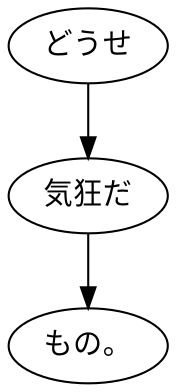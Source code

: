 digraph graph6191 {
	node0 [label="どうせ"];
	node1 [label="気狂だ"];
	node2 [label="もの。"];
	node0 -> node1;
	node1 -> node2;
}
